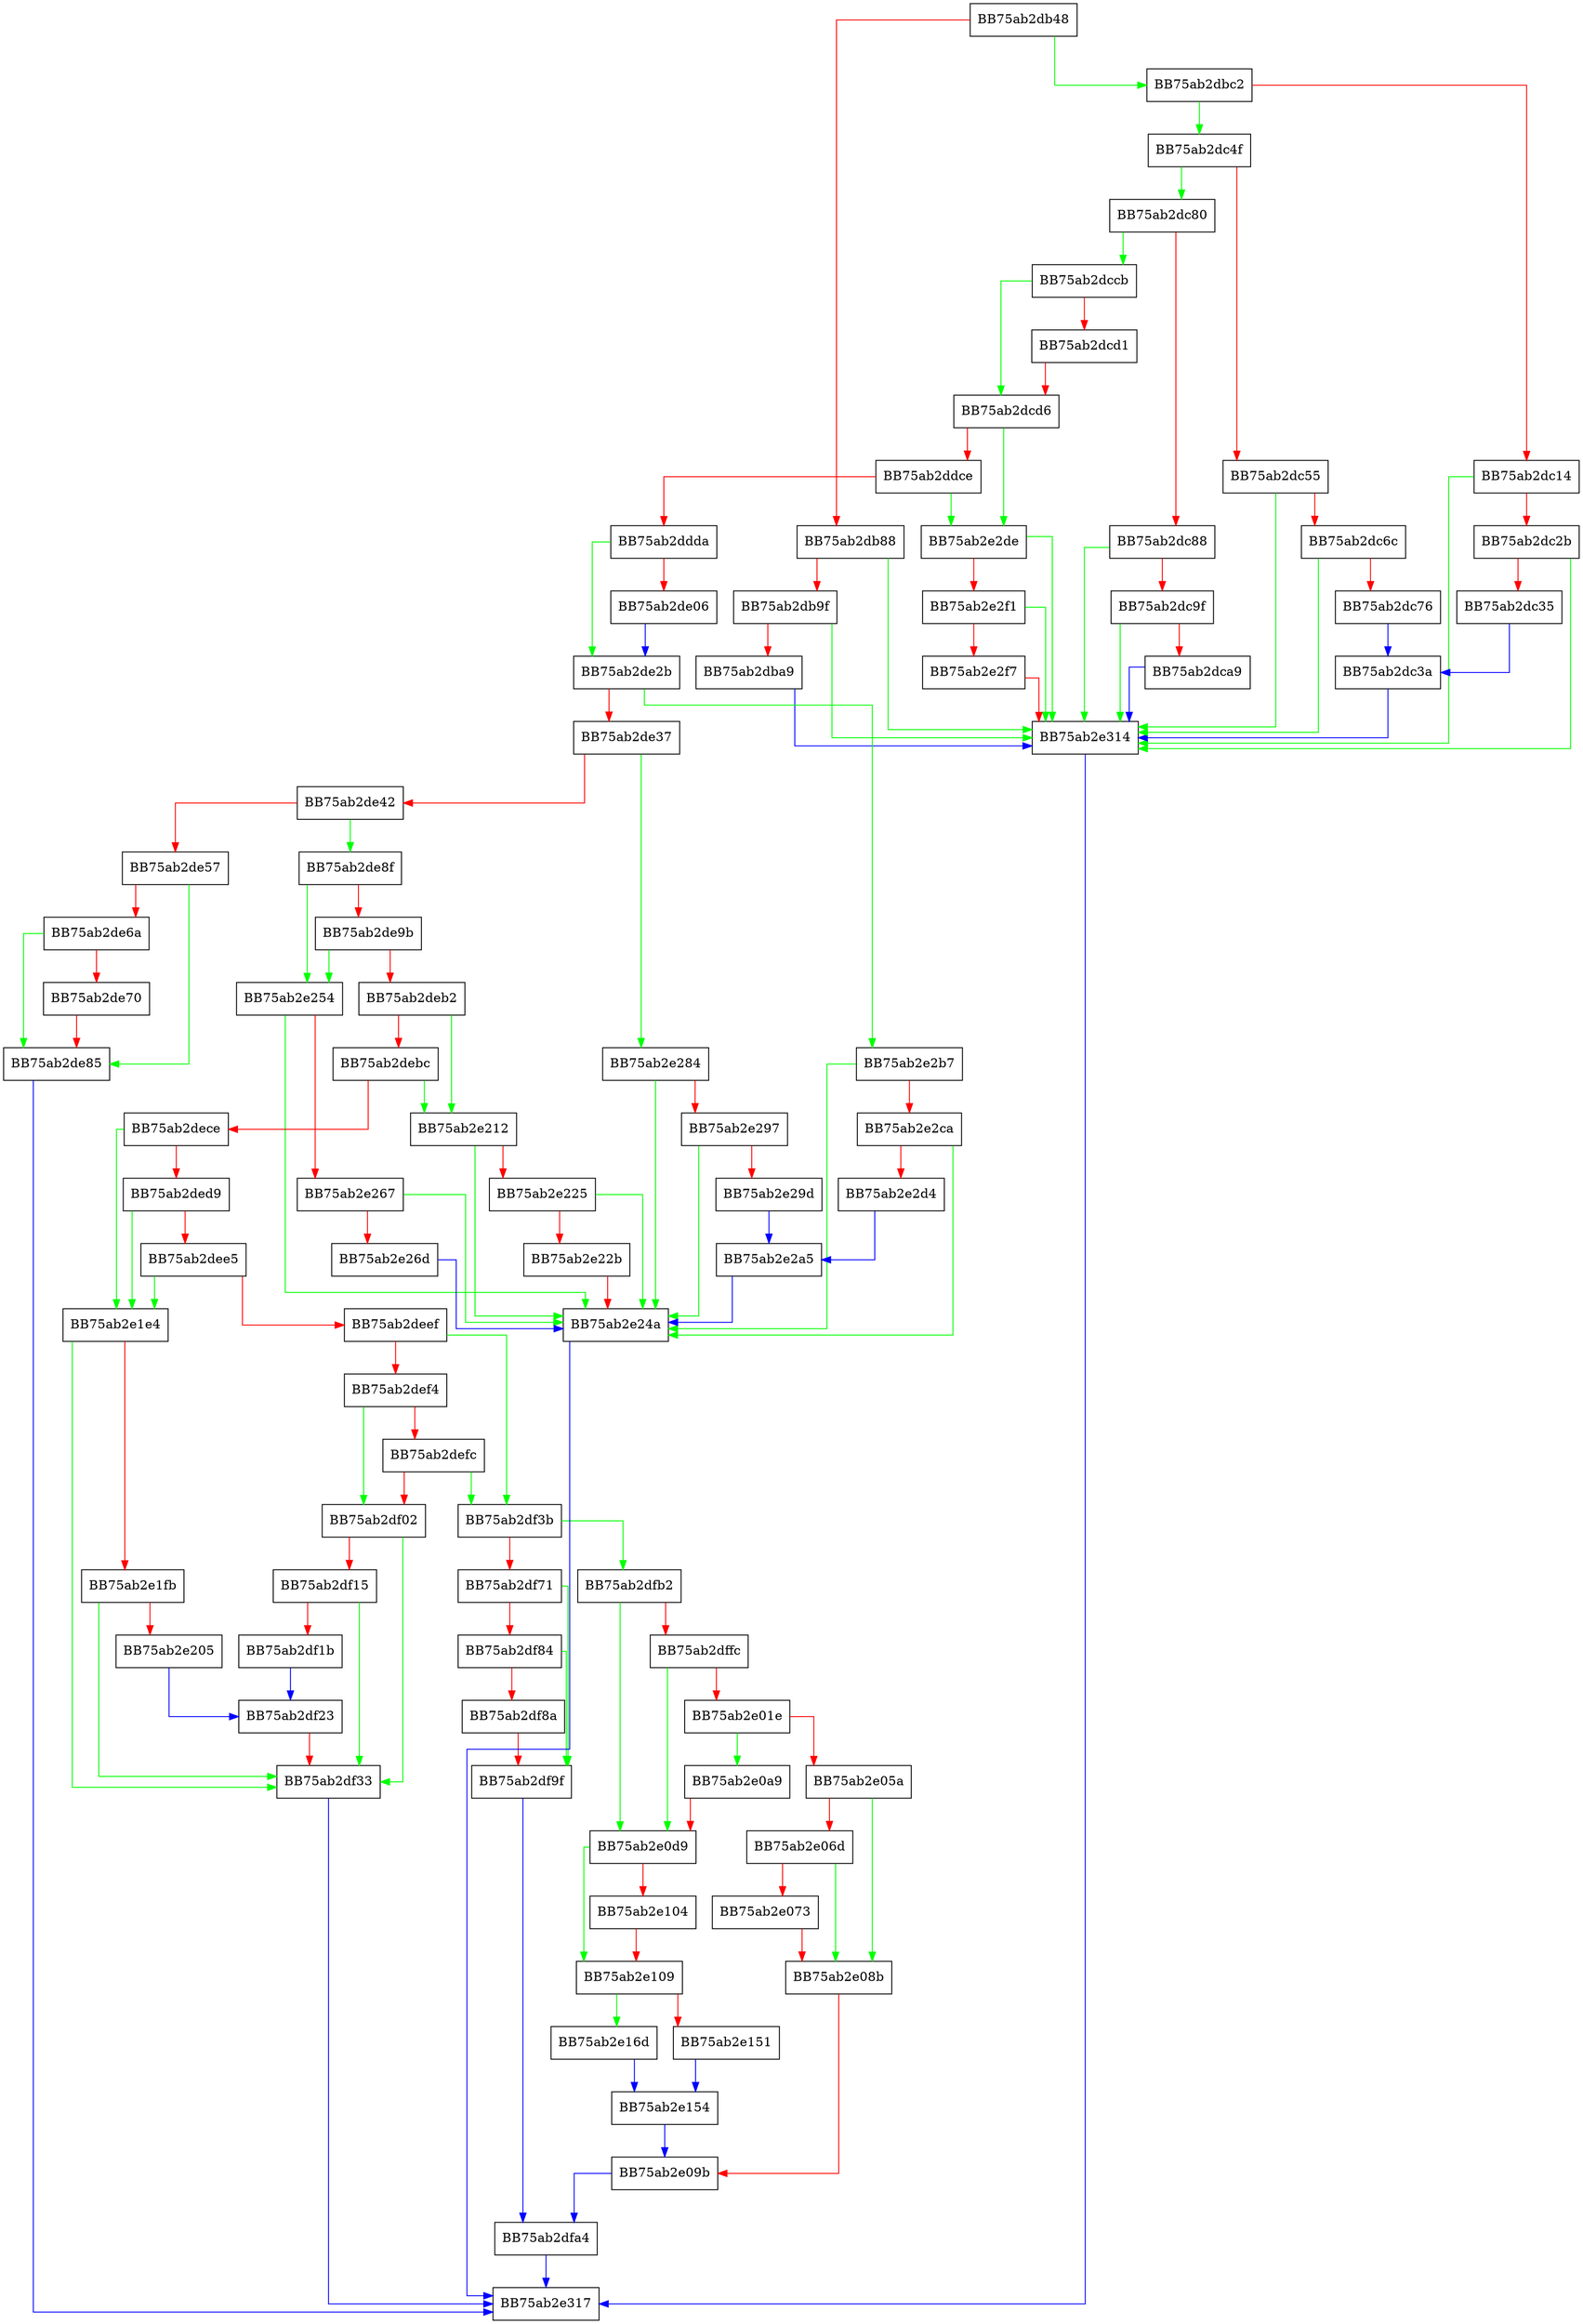 digraph GetCodeDirectory {
  node [shape="box"];
  graph [splines=ortho];
  BB75ab2db48 -> BB75ab2dbc2 [color="green"];
  BB75ab2db48 -> BB75ab2db88 [color="red"];
  BB75ab2db88 -> BB75ab2e314 [color="green"];
  BB75ab2db88 -> BB75ab2db9f [color="red"];
  BB75ab2db9f -> BB75ab2e314 [color="green"];
  BB75ab2db9f -> BB75ab2dba9 [color="red"];
  BB75ab2dba9 -> BB75ab2e314 [color="blue"];
  BB75ab2dbc2 -> BB75ab2dc4f [color="green"];
  BB75ab2dbc2 -> BB75ab2dc14 [color="red"];
  BB75ab2dc14 -> BB75ab2e314 [color="green"];
  BB75ab2dc14 -> BB75ab2dc2b [color="red"];
  BB75ab2dc2b -> BB75ab2e314 [color="green"];
  BB75ab2dc2b -> BB75ab2dc35 [color="red"];
  BB75ab2dc35 -> BB75ab2dc3a [color="blue"];
  BB75ab2dc3a -> BB75ab2e314 [color="blue"];
  BB75ab2dc4f -> BB75ab2dc80 [color="green"];
  BB75ab2dc4f -> BB75ab2dc55 [color="red"];
  BB75ab2dc55 -> BB75ab2e314 [color="green"];
  BB75ab2dc55 -> BB75ab2dc6c [color="red"];
  BB75ab2dc6c -> BB75ab2e314 [color="green"];
  BB75ab2dc6c -> BB75ab2dc76 [color="red"];
  BB75ab2dc76 -> BB75ab2dc3a [color="blue"];
  BB75ab2dc80 -> BB75ab2dccb [color="green"];
  BB75ab2dc80 -> BB75ab2dc88 [color="red"];
  BB75ab2dc88 -> BB75ab2e314 [color="green"];
  BB75ab2dc88 -> BB75ab2dc9f [color="red"];
  BB75ab2dc9f -> BB75ab2e314 [color="green"];
  BB75ab2dc9f -> BB75ab2dca9 [color="red"];
  BB75ab2dca9 -> BB75ab2e314 [color="blue"];
  BB75ab2dccb -> BB75ab2dcd6 [color="green"];
  BB75ab2dccb -> BB75ab2dcd1 [color="red"];
  BB75ab2dcd1 -> BB75ab2dcd6 [color="red"];
  BB75ab2dcd6 -> BB75ab2e2de [color="green"];
  BB75ab2dcd6 -> BB75ab2ddce [color="red"];
  BB75ab2ddce -> BB75ab2e2de [color="green"];
  BB75ab2ddce -> BB75ab2ddda [color="red"];
  BB75ab2ddda -> BB75ab2de2b [color="green"];
  BB75ab2ddda -> BB75ab2de06 [color="red"];
  BB75ab2de06 -> BB75ab2de2b [color="blue"];
  BB75ab2de2b -> BB75ab2e2b7 [color="green"];
  BB75ab2de2b -> BB75ab2de37 [color="red"];
  BB75ab2de37 -> BB75ab2e284 [color="green"];
  BB75ab2de37 -> BB75ab2de42 [color="red"];
  BB75ab2de42 -> BB75ab2de8f [color="green"];
  BB75ab2de42 -> BB75ab2de57 [color="red"];
  BB75ab2de57 -> BB75ab2de85 [color="green"];
  BB75ab2de57 -> BB75ab2de6a [color="red"];
  BB75ab2de6a -> BB75ab2de85 [color="green"];
  BB75ab2de6a -> BB75ab2de70 [color="red"];
  BB75ab2de70 -> BB75ab2de85 [color="red"];
  BB75ab2de85 -> BB75ab2e317 [color="blue"];
  BB75ab2de8f -> BB75ab2e254 [color="green"];
  BB75ab2de8f -> BB75ab2de9b [color="red"];
  BB75ab2de9b -> BB75ab2e254 [color="green"];
  BB75ab2de9b -> BB75ab2deb2 [color="red"];
  BB75ab2deb2 -> BB75ab2e212 [color="green"];
  BB75ab2deb2 -> BB75ab2debc [color="red"];
  BB75ab2debc -> BB75ab2e212 [color="green"];
  BB75ab2debc -> BB75ab2dece [color="red"];
  BB75ab2dece -> BB75ab2e1e4 [color="green"];
  BB75ab2dece -> BB75ab2ded9 [color="red"];
  BB75ab2ded9 -> BB75ab2e1e4 [color="green"];
  BB75ab2ded9 -> BB75ab2dee5 [color="red"];
  BB75ab2dee5 -> BB75ab2e1e4 [color="green"];
  BB75ab2dee5 -> BB75ab2deef [color="red"];
  BB75ab2deef -> BB75ab2df3b [color="green"];
  BB75ab2deef -> BB75ab2def4 [color="red"];
  BB75ab2def4 -> BB75ab2df02 [color="green"];
  BB75ab2def4 -> BB75ab2defc [color="red"];
  BB75ab2defc -> BB75ab2df3b [color="green"];
  BB75ab2defc -> BB75ab2df02 [color="red"];
  BB75ab2df02 -> BB75ab2df33 [color="green"];
  BB75ab2df02 -> BB75ab2df15 [color="red"];
  BB75ab2df15 -> BB75ab2df33 [color="green"];
  BB75ab2df15 -> BB75ab2df1b [color="red"];
  BB75ab2df1b -> BB75ab2df23 [color="blue"];
  BB75ab2df23 -> BB75ab2df33 [color="red"];
  BB75ab2df33 -> BB75ab2e317 [color="blue"];
  BB75ab2df3b -> BB75ab2dfb2 [color="green"];
  BB75ab2df3b -> BB75ab2df71 [color="red"];
  BB75ab2df71 -> BB75ab2df9f [color="green"];
  BB75ab2df71 -> BB75ab2df84 [color="red"];
  BB75ab2df84 -> BB75ab2df9f [color="green"];
  BB75ab2df84 -> BB75ab2df8a [color="red"];
  BB75ab2df8a -> BB75ab2df9f [color="red"];
  BB75ab2df9f -> BB75ab2dfa4 [color="blue"];
  BB75ab2dfa4 -> BB75ab2e317 [color="blue"];
  BB75ab2dfb2 -> BB75ab2e0d9 [color="green"];
  BB75ab2dfb2 -> BB75ab2dffc [color="red"];
  BB75ab2dffc -> BB75ab2e0d9 [color="green"];
  BB75ab2dffc -> BB75ab2e01e [color="red"];
  BB75ab2e01e -> BB75ab2e0a9 [color="green"];
  BB75ab2e01e -> BB75ab2e05a [color="red"];
  BB75ab2e05a -> BB75ab2e08b [color="green"];
  BB75ab2e05a -> BB75ab2e06d [color="red"];
  BB75ab2e06d -> BB75ab2e08b [color="green"];
  BB75ab2e06d -> BB75ab2e073 [color="red"];
  BB75ab2e073 -> BB75ab2e08b [color="red"];
  BB75ab2e08b -> BB75ab2e09b [color="red"];
  BB75ab2e09b -> BB75ab2dfa4 [color="blue"];
  BB75ab2e0a9 -> BB75ab2e0d9 [color="red"];
  BB75ab2e0d9 -> BB75ab2e109 [color="green"];
  BB75ab2e0d9 -> BB75ab2e104 [color="red"];
  BB75ab2e104 -> BB75ab2e109 [color="red"];
  BB75ab2e109 -> BB75ab2e16d [color="green"];
  BB75ab2e109 -> BB75ab2e151 [color="red"];
  BB75ab2e151 -> BB75ab2e154 [color="blue"];
  BB75ab2e154 -> BB75ab2e09b [color="blue"];
  BB75ab2e16d -> BB75ab2e154 [color="blue"];
  BB75ab2e1e4 -> BB75ab2df33 [color="green"];
  BB75ab2e1e4 -> BB75ab2e1fb [color="red"];
  BB75ab2e1fb -> BB75ab2df33 [color="green"];
  BB75ab2e1fb -> BB75ab2e205 [color="red"];
  BB75ab2e205 -> BB75ab2df23 [color="blue"];
  BB75ab2e212 -> BB75ab2e24a [color="green"];
  BB75ab2e212 -> BB75ab2e225 [color="red"];
  BB75ab2e225 -> BB75ab2e24a [color="green"];
  BB75ab2e225 -> BB75ab2e22b [color="red"];
  BB75ab2e22b -> BB75ab2e24a [color="red"];
  BB75ab2e24a -> BB75ab2e317 [color="blue"];
  BB75ab2e254 -> BB75ab2e24a [color="green"];
  BB75ab2e254 -> BB75ab2e267 [color="red"];
  BB75ab2e267 -> BB75ab2e24a [color="green"];
  BB75ab2e267 -> BB75ab2e26d [color="red"];
  BB75ab2e26d -> BB75ab2e24a [color="blue"];
  BB75ab2e284 -> BB75ab2e24a [color="green"];
  BB75ab2e284 -> BB75ab2e297 [color="red"];
  BB75ab2e297 -> BB75ab2e24a [color="green"];
  BB75ab2e297 -> BB75ab2e29d [color="red"];
  BB75ab2e29d -> BB75ab2e2a5 [color="blue"];
  BB75ab2e2a5 -> BB75ab2e24a [color="blue"];
  BB75ab2e2b7 -> BB75ab2e24a [color="green"];
  BB75ab2e2b7 -> BB75ab2e2ca [color="red"];
  BB75ab2e2ca -> BB75ab2e24a [color="green"];
  BB75ab2e2ca -> BB75ab2e2d4 [color="red"];
  BB75ab2e2d4 -> BB75ab2e2a5 [color="blue"];
  BB75ab2e2de -> BB75ab2e314 [color="green"];
  BB75ab2e2de -> BB75ab2e2f1 [color="red"];
  BB75ab2e2f1 -> BB75ab2e314 [color="green"];
  BB75ab2e2f1 -> BB75ab2e2f7 [color="red"];
  BB75ab2e2f7 -> BB75ab2e314 [color="red"];
  BB75ab2e314 -> BB75ab2e317 [color="blue"];
}